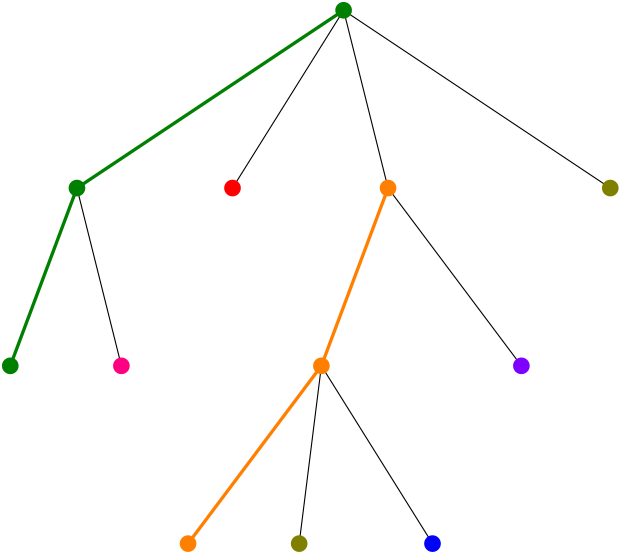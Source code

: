 <?xml version="1.0"?>
<!DOCTYPE ipe SYSTEM "ipe.dtd">
<ipe version="70218" creator="Ipe 7.2.26">
<info created="D:20230405142817" modified="D:20230405194736"/>
<ipestyle name="basic">
<symbol name="arrow/arc(spx)">
<path stroke="sym-stroke" fill="sym-stroke" pen="sym-pen">
0 0 m
-1 0.333 l
-1 -0.333 l
h
</path>
</symbol>
<symbol name="arrow/farc(spx)">
<path stroke="sym-stroke" fill="white" pen="sym-pen">
0 0 m
-1 0.333 l
-1 -0.333 l
h
</path>
</symbol>
<symbol name="arrow/ptarc(spx)">
<path stroke="sym-stroke" fill="sym-stroke" pen="sym-pen">
0 0 m
-1 0.333 l
-0.8 0 l
-1 -0.333 l
h
</path>
</symbol>
<symbol name="arrow/fptarc(spx)">
<path stroke="sym-stroke" fill="white" pen="sym-pen">
0 0 m
-1 0.333 l
-0.8 0 l
-1 -0.333 l
h
</path>
</symbol>
<symbol name="mark/circle(sx)" transformations="translations">
<path fill="sym-stroke">
0.6 0 0 0.6 0 0 e
0.4 0 0 0.4 0 0 e
</path>
</symbol>
<symbol name="mark/disk(sx)" transformations="translations">
<path fill="sym-stroke">
0.6 0 0 0.6 0 0 e
</path>
</symbol>
<symbol name="mark/fdisk(sfx)" transformations="translations">
<group>
<path fill="sym-fill">
0.5 0 0 0.5 0 0 e
</path>
<path fill="sym-stroke" fillrule="eofill">
0.6 0 0 0.6 0 0 e
0.4 0 0 0.4 0 0 e
</path>
</group>
</symbol>
<symbol name="mark/box(sx)" transformations="translations">
<path fill="sym-stroke" fillrule="eofill">
-0.6 -0.6 m
0.6 -0.6 l
0.6 0.6 l
-0.6 0.6 l
h
-0.4 -0.4 m
0.4 -0.4 l
0.4 0.4 l
-0.4 0.4 l
h
</path>
</symbol>
<symbol name="mark/square(sx)" transformations="translations">
<path fill="sym-stroke">
-0.6 -0.6 m
0.6 -0.6 l
0.6 0.6 l
-0.6 0.6 l
h
</path>
</symbol>
<symbol name="mark/fsquare(sfx)" transformations="translations">
<group>
<path fill="sym-fill">
-0.5 -0.5 m
0.5 -0.5 l
0.5 0.5 l
-0.5 0.5 l
h
</path>
<path fill="sym-stroke" fillrule="eofill">
-0.6 -0.6 m
0.6 -0.6 l
0.6 0.6 l
-0.6 0.6 l
h
-0.4 -0.4 m
0.4 -0.4 l
0.4 0.4 l
-0.4 0.4 l
h
</path>
</group>
</symbol>
<symbol name="mark/cross(sx)" transformations="translations">
<group>
<path fill="sym-stroke">
-0.43 -0.57 m
0.57 0.43 l
0.43 0.57 l
-0.57 -0.43 l
h
</path>
<path fill="sym-stroke">
-0.43 0.57 m
0.57 -0.43 l
0.43 -0.57 l
-0.57 0.43 l
h
</path>
</group>
</symbol>
<symbol name="arrow/fnormal(spx)">
<path stroke="sym-stroke" fill="white" pen="sym-pen">
0 0 m
-1 0.333 l
-1 -0.333 l
h
</path>
</symbol>
<symbol name="arrow/pointed(spx)">
<path stroke="sym-stroke" fill="sym-stroke" pen="sym-pen">
0 0 m
-1 0.333 l
-0.8 0 l
-1 -0.333 l
h
</path>
</symbol>
<symbol name="arrow/fpointed(spx)">
<path stroke="sym-stroke" fill="white" pen="sym-pen">
0 0 m
-1 0.333 l
-0.8 0 l
-1 -0.333 l
h
</path>
</symbol>
<symbol name="arrow/linear(spx)">
<path stroke="sym-stroke" pen="sym-pen">
-1 0.333 m
0 0 l
-1 -0.333 l
</path>
</symbol>
<symbol name="arrow/fdouble(spx)">
<path stroke="sym-stroke" fill="white" pen="sym-pen">
0 0 m
-1 0.333 l
-1 -0.333 l
h
-1 0 m
-2 0.333 l
-2 -0.333 l
h
</path>
</symbol>
<symbol name="arrow/double(spx)">
<path stroke="sym-stroke" fill="sym-stroke" pen="sym-pen">
0 0 m
-1 0.333 l
-1 -0.333 l
h
-1 0 m
-2 0.333 l
-2 -0.333 l
h
</path>
</symbol>
<symbol name="arrow/mid-normal(spx)">
<path stroke="sym-stroke" fill="sym-stroke" pen="sym-pen">
0.5 0 m
-0.5 0.333 l
-0.5 -0.333 l
h
</path>
</symbol>
<symbol name="arrow/mid-fnormal(spx)">
<path stroke="sym-stroke" fill="white" pen="sym-pen">
0.5 0 m
-0.5 0.333 l
-0.5 -0.333 l
h
</path>
</symbol>
<symbol name="arrow/mid-pointed(spx)">
<path stroke="sym-stroke" fill="sym-stroke" pen="sym-pen">
0.5 0 m
-0.5 0.333 l
-0.3 0 l
-0.5 -0.333 l
h
</path>
</symbol>
<symbol name="arrow/mid-fpointed(spx)">
<path stroke="sym-stroke" fill="white" pen="sym-pen">
0.5 0 m
-0.5 0.333 l
-0.3 0 l
-0.5 -0.333 l
h
</path>
</symbol>
<symbol name="arrow/mid-double(spx)">
<path stroke="sym-stroke" fill="sym-stroke" pen="sym-pen">
1 0 m
0 0.333 l
0 -0.333 l
h
0 0 m
-1 0.333 l
-1 -0.333 l
h
</path>
</symbol>
<symbol name="arrow/mid-fdouble(spx)">
<path stroke="sym-stroke" fill="white" pen="sym-pen">
1 0 m
0 0.333 l
0 -0.333 l
h
0 0 m
-1 0.333 l
-1 -0.333 l
h
</path>
</symbol>
<anglesize name="22.5 deg" value="22.5"/>
<anglesize name="30 deg" value="30"/>
<anglesize name="45 deg" value="45"/>
<anglesize name="60 deg" value="60"/>
<anglesize name="90 deg" value="90"/>
<arrowsize name="large" value="10"/>
<arrowsize name="small" value="5"/>
<arrowsize name="tiny" value="3"/>
<color name="blue" value="0 0 1"/>
<color name="brown" value="0.647 0.165 0.165"/>
<color name="darkblue" value="0 0 0.545"/>
<color name="darkcyan" value="0 0.545 0.545"/>
<color name="darkgray" value="0.663"/>
<color name="darkgreen" value="0 0.392 0"/>
<color name="darkmagenta" value="0.545 0 0.545"/>
<color name="darkorange" value="1 0.549 0"/>
<color name="darkred" value="0.545 0 0"/>
<color name="gold" value="1 0.843 0"/>
<color name="gray" value="0.745"/>
<color name="green" value="0 1 0"/>
<color name="lightblue" value="0.678 0.847 0.902"/>
<color name="lightcyan" value="0.878 1 1"/>
<color name="lightgray" value="0.827"/>
<color name="lightgreen" value="0.565 0.933 0.565"/>
<color name="lightyellow" value="1 1 0.878"/>
<color name="navy" value="0 0 0.502"/>
<color name="orange" value="1 0.647 0"/>
<color name="pink" value="1 0.753 0.796"/>
<color name="purple" value="0.627 0.125 0.941"/>
<color name="red" value="1 0 0"/>
<color name="seagreen" value="0.18 0.545 0.341"/>
<color name="turquoise" value="0.251 0.878 0.816"/>
<color name="violet" value="0.933 0.51 0.933"/>
<color name="yellow" value="1 1 0"/>
<dashstyle name="dash dot dotted" value="[4 2 1 2 1 2] 0"/>
<dashstyle name="dash dotted" value="[4 2 1 2] 0"/>
<dashstyle name="dashed" value="[4] 0"/>
<dashstyle name="dotted" value="[1 3] 0"/>
<gridsize name="10 pts (~3.5 mm)" value="10"/>
<gridsize name="14 pts (~5 mm)" value="14"/>
<gridsize name="16 pts (~6 mm)" value="16"/>
<gridsize name="20 pts (~7 mm)" value="20"/>
<gridsize name="28 pts (~10 mm)" value="28"/>
<gridsize name="32 pts (~12 mm)" value="32"/>
<gridsize name="4 pts" value="4"/>
<gridsize name="56 pts (~20 mm)" value="56"/>
<gridsize name="8 pts (~3 mm)" value="8"/>
<opacity name="10%" value="0.1"/>
<opacity name="30%" value="0.3"/>
<opacity name="50%" value="0.5"/>
<opacity name="75%" value="0.75"/>
<pen name="fat" value="1.2"/>
<pen name="heavier" value="0.8"/>
<pen name="ultrafat" value="2"/>
<symbolsize name="large" value="5"/>
<symbolsize name="small" value="2"/>
<symbolsize name="tiny" value="1.1"/>
<textsize name="Huge" value="\Huge"/>
<textsize name="LARGE" value="\LARGE"/>
<textsize name="Large" value="\Large"/>
<textsize name="footnote" value="\footnotesize"/>
<textsize name="huge" value="\huge"/>
<textsize name="large" value="\large"/>
<textsize name="script" value="\scriptsize"/>
<textsize name="small" value="\small"/>
<textsize name="tiny" value="\tiny"/>
<textstyle name="center" begin="\begin{center}" end="\end{center}"/>
<textstyle name="item" begin="\begin{itemize}\item{}" end="\end{itemize}"/>
<textstyle name="itemize" begin="\begin{itemize}" end="\end{itemize}"/>
<tiling name="falling" angle="-60" step="4" width="1"/>
<tiling name="rising" angle="30" step="4" width="1"/>
</ipestyle>
<page>
<layer name="partition_G"/>
<layer name="partition_H"/>
<layer name="partition_P"/>
<layer name="partition_bad1"/>
<layer name="partition_bad2"/>
<layer name="layering"/>
<layer name="path_partition"/>
<layer name="layerwd_G"/>
<layer name="layerwd_partition"/>
<layer name="layerwd_layering"/>
<layer name="layerwd_layering2"/>
<layer name="vp_tree"/>
<layer name="vp_tree_p1"/>
<layer name="vp_tree_p2"/>
<layer name="vp_tree_p3"/>
<layer name="vp_tree_partition"/>
<view layers="vp_tree vp_tree_partition" active="vp_tree_partition"/>
<use layer="partition_G" matrix="0 1 -1 0 864 512" name="mark/disk(sx)" pos="128 768" size="normal" stroke="black"/>
<use matrix="0 1 -1 0 864 512" name="mark/disk(sx)" pos="192 768" size="normal" stroke="black"/>
<use matrix="0 1 -1 0 864 512" name="mark/disk(sx)" pos="128 704" size="normal" stroke="black"/>
<use matrix="0 1 -1 0 864 512" name="mark/disk(sx)" pos="128 640" size="normal" stroke="black"/>
<use matrix="0 1 -1 0 864 512" name="mark/disk(sx)" pos="192 640" size="normal" stroke="black"/>
<path matrix="0 1 -1 0 864 512" stroke="black">
128 768 m
192 768 l
</path>
<path matrix="0 1 -1 0 864 512" stroke="black">
192 768 m
128 704 l
</path>
<path matrix="0 1 -1 0 864 512" stroke="black">
128 704 m
192 640 l
</path>
<path matrix="0 1 -1 0 864 512" stroke="black">
128 768 m
128 704 l
</path>
<path matrix="0 1 -1 0 864 512" stroke="black">
128 704 m
128 640 l
</path>
<path matrix="0 1 -1 0 864 512" stroke="black">
128 640 m
192 640 l
</path>
<path matrix="0 1 -1 0 864 512" stroke="black">
192 640 m
192 768 l
</path>
<use layer="partition_H" matrix="0 1 -1 0 1024 400" name="mark/disk(sx)" pos="272 720" size="large" stroke="1 0.502 0"/>
<use matrix="0 1 -1 0 1024 400" name="mark/disk(sx)" pos="272 624" size="large" stroke="0 0.502 0"/>
<path layer="partition_P" matrix="0.0275486 0.99962 -0.99962 0.0275486 830.895 489.444" fill="1 0.502 0" opacity="50%" stroke-opacity="opaque">
112 744
112 656
152 648
240 760
128 752 u
</path>
<path matrix="0.0275486 0.99962 -0.99962 0.0275486 830.895 489.444" fill="0 0.502 0" opacity="50%" stroke-opacity="opaque">
120 624
120 592
224 592
200 624
168 624 u
</path>
<path layer="partition_H" matrix="0 1 -1 0 1024 400" stroke="0" opacity="50%" stroke-opacity="opaque">
272 720 m
272 624 l
</path>
<use layer="partition_bad1" matrix="0 1 -1 0 864 512" name="mark/disk(sx)" pos="128 768" size="normal" stroke="black"/>
<use matrix="0 1 -1 0 864 512" name="mark/disk(sx)" pos="192 768" size="normal" stroke="black"/>
<use matrix="0 1 -1 0 864 512" name="mark/disk(sx)" pos="128 704" size="normal" stroke="black"/>
<use matrix="0 1 -1 0 864 512" name="mark/disk(sx)" pos="128 640" size="normal" stroke="black"/>
<use matrix="0 1 -1 0 864 512" name="mark/disk(sx)" pos="192 640" size="normal" stroke="black"/>
<path matrix="0 1 -1 0 864 512" stroke="black">
128 768 m
192 768 l
</path>
<path matrix="0 1 -1 0 864 512" stroke="black">
192 768 m
128 704 l
</path>
<path matrix="0 1 -1 0 864 512" stroke="black">
128 704 m
192 640 l
</path>
<path matrix="0 1 -1 0 864 512" stroke="black">
128 768 m
128 704 l
</path>
<path matrix="0 1 -1 0 864 512" stroke="black">
128 704 m
128 640 l
</path>
<path matrix="0 1 -1 0 864 512" stroke="black">
128 640 m
192 640 l
</path>
<path matrix="0 1 -1 0 864 512" stroke="black">
192 640 m
192 768 l
</path>
<use matrix="0 1 -1 0 1024 400" name="mark/disk(sx)" pos="272 720" size="large" stroke="1 0.502 0"/>
<use matrix="0 1 -1 0 1024 400" name="mark/disk(sx)" pos="272 624" size="large" stroke="0 0.502 0"/>
<path matrix="0.0275486 0.99962 -0.99962 0.0275486 830.895 489.444" fill="1 0.502 0" opacity="50%" stroke-opacity="opaque">
112 744
112 656
152 648
240 760
128 752 u
</path>
<path matrix="0 1 -1 0 1024 400" stroke="0" opacity="50%" stroke-opacity="opaque">
272 720 m
272 624 l
</path>
<path fill="0 0.502 0" opacity="50%" stroke-opacity="opaque">
224 720
136 640
160 608
264 624
240 720 u
</path>
<use layer="partition_bad2" matrix="0 1 -1 0 864 512" name="mark/disk(sx)" pos="128 768" size="normal" stroke="black"/>
<use matrix="0 1 -1 0 864 512" name="mark/disk(sx)" pos="192 768" size="normal" stroke="black"/>
<use matrix="0 1 -1 0 864 512" name="mark/disk(sx)" pos="128 704" size="normal" stroke="black"/>
<use matrix="0 1 -1 0 864 512" name="mark/disk(sx)" pos="128 640" size="normal" stroke="black"/>
<use matrix="0 1 -1 0 864 512" name="mark/disk(sx)" pos="192 640" size="normal" stroke="black"/>
<path matrix="0 1 -1 0 864 512" stroke="black">
128 768 m
192 768 l
</path>
<path matrix="0 1 -1 0 864 512" stroke="black">
192 768 m
128 704 l
</path>
<path matrix="0 1 -1 0 864 512" stroke="black">
128 704 m
192 640 l
</path>
<path matrix="0 1 -1 0 864 512" stroke="black">
128 768 m
128 704 l
</path>
<path matrix="0 1 -1 0 864 512" stroke="black">
128 704 m
128 640 l
</path>
<path matrix="0 1 -1 0 864 512" stroke="black">
128 640 m
192 640 l
</path>
<path matrix="0 1 -1 0 864 512" stroke="black">
192 640 m
192 768 l
</path>
<use matrix="0 1 -1 0 1024 400" name="mark/disk(sx)" pos="272 720" size="large" stroke="1 0.502 0"/>
<use matrix="0 1 -1 0 1024 400" name="mark/disk(sx)" pos="272 624" size="large" stroke="0 0.502 0"/>
<path matrix="0.0275486 0.99962 -0.99962 0.0275486 830.895 489.444" fill="1 0.502 0" opacity="50%" stroke-opacity="opaque">
112 744
112 656
152 648
240 760
128 752 u
</path>
<path matrix="0.0275486 0.99962 -0.99962 0.0275486 830.895 489.444" fill="0 0.502 0" opacity="50%" stroke-opacity="opaque">
120 624
120 592
224 592
200 624
168 624 u
</path>
<use layer="layering" matrix="1 0 0 1 -64 0" name="mark/disk(sx)" pos="128 704" size="normal"/>
<use matrix="1 0 0 1 -64 0" name="mark/disk(sx)" pos="128 640" size="normal"/>
<use matrix="1 0 0 1 -64 0" name="mark/disk(sx)" pos="192 768" size="normal"/>
<use matrix="1 0 0 1 -64 0" name="mark/disk(sx)" pos="192 704" size="normal"/>
<use matrix="1 0 0 1 -64 0" name="mark/disk(sx)" pos="192 640" size="normal"/>
<use matrix="1 0 0 1 -64 0" name="mark/disk(sx)" pos="192 576" size="normal"/>
<use matrix="1 0 0 1 -64 0" name="mark/disk(sx)" pos="256 736" size="normal"/>
<use matrix="1 0 0 1 -64 0" name="mark/disk(sx)" pos="256 608" size="normal"/>
<use matrix="1 0 0 1 -64 0" name="mark/disk(sx)" pos="320 672" size="normal"/>
<path matrix="1 0 0 1 -64 0" stroke="0" opacity="50%" stroke-opacity="opaque">
128 704 m
192 768 l
</path>
<path matrix="1 0 0 1 -64 0" stroke="0" opacity="50%" stroke-opacity="opaque">
128 704 m
192 640 l
</path>
<path matrix="1 0 0 1 -64 0" stroke="0" opacity="50%" stroke-opacity="opaque">
128 640 m
192 704 l
</path>
<path matrix="1 0 0 1 -64 0" stroke="0" opacity="50%" stroke-opacity="opaque">
192 704 m
256 736 l
</path>
<path matrix="1 0 0 1 -64 0" stroke="0" opacity="50%" stroke-opacity="opaque">
256 736 m
192 576 l
</path>
<path matrix="1 0 0 1 -64 0" stroke="0" opacity="50%" stroke-opacity="opaque">
192 768 m
256 608 l
</path>
<path matrix="1 0 0 1 -64 0" stroke="0" opacity="50%" stroke-opacity="opaque">
256 608 m
320 672 l
</path>
<path matrix="1 0 0 1 -64 0" stroke="0" opacity="50%" stroke-opacity="opaque">
320 672 m
256 736 l
</path>
<path fill="1 0.502 0" opacity="50%" stroke-opacity="opaque">
56 720
48 624
80 616
80 720
64 728 u
</path>
<path matrix="0.729167 0 0 1 34 0" fill="0 0.502 0" opacity="50%" stroke-opacity="opaque">
104 784
96 680
104 552
152 576
160 792 u
</path>
<path fill="0.502 0 0.502" opacity="50%" stroke-opacity="opaque">
184 752
160 600
224 576
208 768
184 752 u
</path>
<path fill="1 0 0" opacity="50%" stroke-opacity="opaque">
240 688
240 648
288 672
256 696 u
</path>
<use layer="path_partition" matrix="1 0 0 1 16 0" name="mark/disk(sx)" pos="336 672" size="large" stroke="1 0.502 0"/>
<use matrix="1 0 0 1 16 0" name="mark/disk(sx)" pos="384 672" size="large" stroke="0 0.502 0"/>
<use matrix="1 0 0 1 16 0" name="mark/disk(sx)" pos="432 672" size="large" stroke="0.502 0 0.502"/>
<use matrix="1 0 0 1 16 0" name="mark/disk(sx)" pos="480 672" size="large" stroke="1 0 0"/>
<path matrix="1 0 0 1 16 0" stroke="0" opacity="50%" stroke-opacity="opaque">
336 672 m
384 672 l
</path>
<path matrix="1 0 0 1 16 0" stroke="0" opacity="50%" stroke-opacity="opaque">
384 672 m
432 672 l
</path>
<path matrix="1 0 0 1 16 0" stroke="0" opacity="50%" stroke-opacity="opaque">
432 672 m
480 672 l
</path>
<use layer="layerwd_G" name="mark/disk(sx)" pos="96 736" size="normal"/>
<use name="mark/disk(sx)" pos="96 672" size="normal"/>
<use name="mark/disk(sx)" pos="160 672" size="normal"/>
<use name="mark/disk(sx)" pos="160 736" size="normal"/>
<use name="mark/disk(sx)" pos="224 736" size="normal"/>
<use name="mark/disk(sx)" pos="224 672" size="normal"/>
<use name="mark/disk(sx)" pos="96 608" size="normal"/>
<use name="mark/disk(sx)" pos="160 608" size="normal"/>
<use name="mark/disk(sx)" pos="224 608" size="normal"/>
<path stroke="0" opacity="50%" stroke-opacity="opaque">
96 736 m
160 736 l
</path>
<path stroke="0" opacity="50%" stroke-opacity="opaque">
160 736 m
224 736 l
</path>
<path stroke="0" opacity="50%" stroke-opacity="opaque">
224 736 m
224 672 l
</path>
<path stroke="0" opacity="50%" stroke-opacity="opaque">
224 672 m
160 672 l
</path>
<path stroke="0" opacity="50%" stroke-opacity="opaque">
160 672 m
160 736 l
</path>
<path stroke="0" opacity="50%" stroke-opacity="opaque">
96 736 m
96 672 l
</path>
<path stroke="0" opacity="50%" stroke-opacity="opaque">
96 672 m
160 672 l
</path>
<path stroke="0" opacity="50%" stroke-opacity="opaque">
96 672 m
96 608 l
</path>
<path stroke="0" opacity="50%" stroke-opacity="opaque">
96 608 m
160 608 l
</path>
<path stroke="0" opacity="50%" stroke-opacity="opaque">
160 608 m
160 672 l
</path>
<path stroke="0" opacity="50%" stroke-opacity="opaque">
160 608 m
224 608 l
</path>
<path stroke="0" opacity="50%" stroke-opacity="opaque">
224 608 m
224 672 l
</path>
<path layer="layerwd_partition" fill="0 0.502 0" opacity="50%" stroke-opacity="opaque">
208 752
208 632
56 632
56 544
288 568
240 784
216 760 u
</path>
<path fill="1 0.502 0" opacity="50%" stroke-opacity="opaque">
64 752
64 632
144 648
128 712
224 728
184 768
80 760 u
</path>
<path fill="1 0 0" opacity="50%" stroke-opacity="opaque">
144 688
152 648
184 680 u
</path>
<path layer="layerwd_layering" stroke="0.502" pen="fat" opacity="50%" stroke-opacity="opaque">
88 744 m
88 728 l
232 728 l
232 744 l
h
</path>
<path matrix="1 0 0 1 0 -64" stroke="0.502" pen="fat" opacity="50%" stroke-opacity="opaque">
88 744 m
88 728 l
232 728 l
232 744 l
h
</path>
<path matrix="1 0 0 1 0 -128" stroke="0.502" pen="fat" opacity="50%" stroke-opacity="opaque">
88 744 m
88 728 l
232 728 l
232 744 l
h
</path>
<path layer="layerwd_layering2" stroke="0.502" pen="fat" opacity="50%" stroke-opacity="opaque">
216 752 m
208 744 l
232 720 l
240 728 l
h
</path>
<path stroke="0.502" pen="fat" opacity="50%" stroke-opacity="opaque">
152 752 m
144 744 l
232 656 l
240 664 l
h
</path>
<path stroke="0.502" pen="fat" opacity="50%" stroke-opacity="opaque">
96 744 m
88 736 l
232 592 l
240 600 l
h
</path>
<path stroke="0.502" pen="fat" opacity="50%" stroke-opacity="opaque">
88 688 m
80 680 l
168 592 l
176 600 l
h
</path>
<path stroke="0.502" pen="fat" opacity="50%" stroke-opacity="opaque">
88 624 m
80 616 l
104 592 l
112 600 l
h
</path>
<use layer="vp_tree" name="mark/disk(sx)" pos="320 768" size="normal" stroke="0 0.502 0"/>
<use name="mark/disk(sx)" pos="224 704" size="normal" stroke="0 0.502 0"/>
<use name="mark/disk(sx)" pos="280 704" size="normal" stroke="1 0 0"/>
<use name="mark/disk(sx)" pos="336 704" size="normal" stroke="1 0.502 0"/>
<use name="mark/disk(sx)" pos="416 704" size="normal"/>
<use name="mark/disk(sx)" pos="200 640" size="normal" stroke="0 0.502 0"/>
<use name="mark/disk(sx)" pos="240 640" size="normal" stroke="1 0 0.502"/>
<use name="mark/disk(sx)" pos="312 640" size="normal" stroke="1 0.502 0"/>
<use name="mark/disk(sx)" pos="384 640" size="normal" stroke="0.502 0 1"/>
<use name="mark/disk(sx)" pos="264 576" size="normal" stroke="1 0.502 0"/>
<use name="mark/disk(sx)" pos="304 576" size="normal" stroke="0.502 0.502 0"/>
<use name="mark/disk(sx)" pos="352 576" size="normal" stroke="0 0 1"/>
<path stroke="0" opacity="50%" stroke-opacity="opaque">
320 768 m
224 704 l
</path>
<path stroke="0" opacity="50%" stroke-opacity="opaque">
224 704 m
200 640 l
</path>
<path stroke="0" opacity="50%" stroke-opacity="opaque">
224 704 m
240 640 l
240 640 l
240 640 l
</path>
<path stroke="0" opacity="50%" stroke-opacity="opaque">
280 704 m
320 768 l
</path>
<path stroke="0" opacity="50%" stroke-opacity="opaque">
320 768 m
336 704 l
</path>
<path stroke="0" opacity="50%" stroke-opacity="opaque">
336 704 m
312 640 l
</path>
<path stroke="0" opacity="50%" stroke-opacity="opaque">
312 640 m
264 576 l
</path>
<path stroke="0" opacity="50%" stroke-opacity="opaque">
304 576 m
312 640 l
</path>
<path stroke="0" opacity="50%" stroke-opacity="opaque">
312 640 m
352 576 l
</path>
<path stroke="0" opacity="50%" stroke-opacity="opaque">
384 640 m
336 704 l
</path>
<path stroke="0" opacity="50%" stroke-opacity="opaque">
320 768 m
416 704 l
</path>
<path layer="vp_tree_p1" stroke="0 0.502 0" pen="fat" opacity="50%" stroke-opacity="opaque">
320 768 m
336 704 l
312 640 l
304 576 l
</path>
<path layer="vp_tree_p2" stroke="1 0 0" pen="fat" opacity="50%" stroke-opacity="opaque">
264 576 m
312 640 l
336 704 l
320 768 l
224 704 l
240 640 l
</path>
<use layer="vp_tree_p3" name="mark/disk(sx)" pos="304 576" size="large" stroke="0 0.502 0"/>
<path layer="vp_tree_partition" stroke="0 0.502 0" pen="fat" opacity="50%" stroke-opacity="opaque">
320 768 m
224 704 l
200 640 l
</path>
<path stroke="1 0.502 0" pen="fat" opacity="50%" stroke-opacity="opaque">
336 704 m
312 640 l
264 576 l
</path>
<use name="mark/disk(sx)" pos="240 640" size="large" stroke="1 0 0.502"/>
<use name="mark/disk(sx)" pos="280 704" size="large" stroke="1 0 0"/>
<use name="mark/disk(sx)" pos="416 704" size="large" stroke="0.502 0.502 0"/>
<use name="mark/disk(sx)" pos="384 640" size="large" stroke="0.502 0 1"/>
<use name="mark/disk(sx)" pos="352 576" size="large" stroke="0 0 1"/>
<use name="mark/disk(sx)" pos="304 576" size="large" stroke="0.502 0.502 0"/>
<use name="mark/disk(sx)" pos="312 640" size="large" stroke="1 0.502 0"/>
<use name="mark/disk(sx)" pos="336 704" size="large" stroke="1 0.502 0"/>
<use name="mark/disk(sx)" pos="264 576" size="large" stroke="1 0.502 0"/>
<use name="mark/disk(sx)" pos="200 640" size="large" stroke="0 0.502 0"/>
<use name="mark/disk(sx)" pos="224 704" size="large" stroke="0 0.502 0"/>
<use name="mark/disk(sx)" pos="320 768" size="large" stroke="0 0.502 0"/>
</page>
</ipe>
